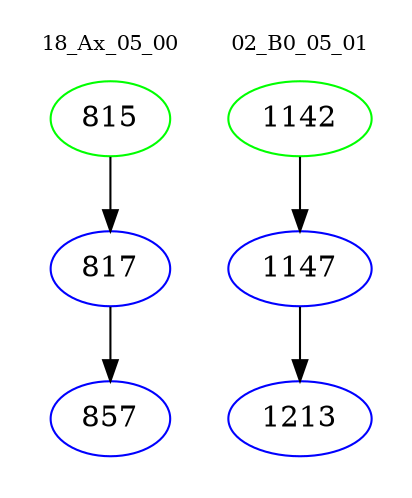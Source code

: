 digraph{
subgraph cluster_0 {
color = white
label = "18_Ax_05_00";
fontsize=10;
T0_815 [label="815", color="green"]
T0_815 -> T0_817 [color="black"]
T0_817 [label="817", color="blue"]
T0_817 -> T0_857 [color="black"]
T0_857 [label="857", color="blue"]
}
subgraph cluster_1 {
color = white
label = "02_B0_05_01";
fontsize=10;
T1_1142 [label="1142", color="green"]
T1_1142 -> T1_1147 [color="black"]
T1_1147 [label="1147", color="blue"]
T1_1147 -> T1_1213 [color="black"]
T1_1213 [label="1213", color="blue"]
}
}
